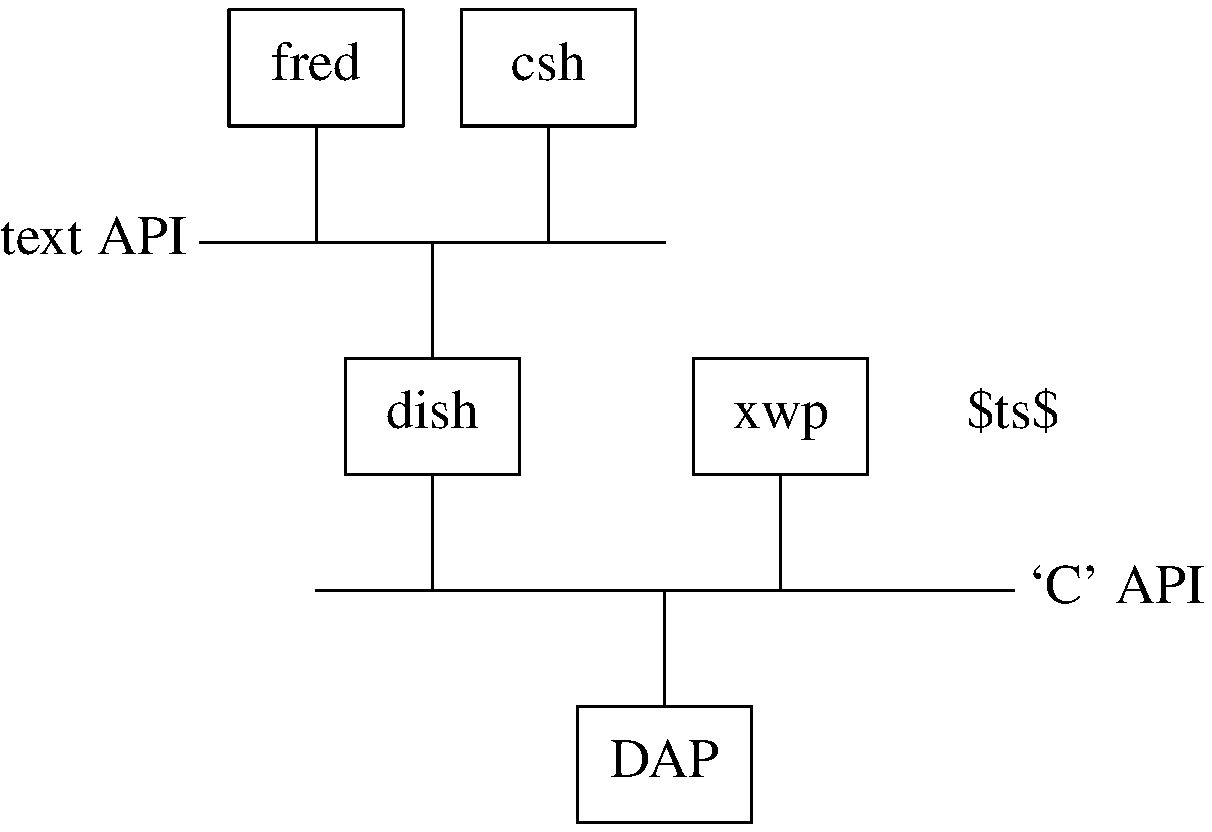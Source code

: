 .PS 4.5i
.ps 20
## figure 4
B1:	box "DAP"
	line up from B1.n
	line from (B1.n.x-3*linewid, B1.n.y+lineht) \
	     to   (B1.n.x+3*linewid, B1.n.y+lineht)
	move to (B1.n.x+3*linewid, B1.n.y+lineht); "\ `C' API" ljust
B2:	box "dish" with .s at (B1.n.x-2*linewid, B1.n.y+2*lineht)
	line down from B2.s
B3:	box "xwp" with .s at (B1.n.x+1*linewid, B1.n.y+2*lineht)
	line down from B3.s
B4:	box "$\ldots$" with .s at (B1.n.x+3*linewid, B1.n.y+2*lineht) invis
##
	line up from B2.n
	line from (B2.n.x-2*linewid, B2.n.y+lineht) \
	     to   (B2.n.x+2*linewid, B2.n.y+lineht)
	move to (B2.n.x-2*linewid, B2.n.y+lineht); "text API\ " rjust
B5:	box "fred" with .s at (B2.n.x-1*linewid, B2.n.y+2*lineht)
	line down from B5.s
B6:	box "csh" with .s at (B2.n.x+1*linewid, B2.n.y+2*lineht)
	line down from B6.s
.PE
